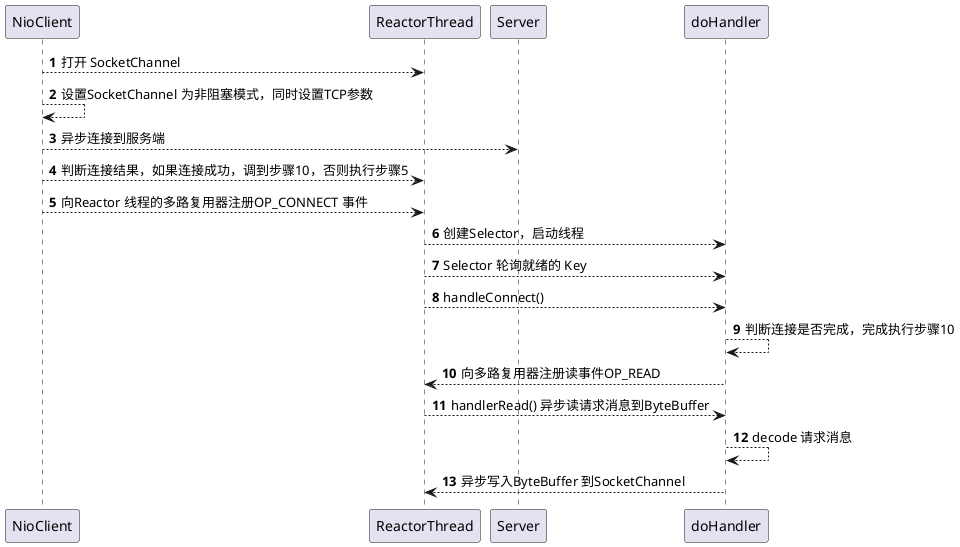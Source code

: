 @startuml
autonumber

NioClient --> ReactorThread: 打开 SocketChannel
NioClient --> NioClient: 设置SocketChannel 为非阻塞模式，同时设置TCP参数
NioClient --> Server: 异步连接到服务端
NioClient --> ReactorThread: 判断连接结果，如果连接成功，调到步骤10，否则执行步骤5
NioClient --> ReactorThread: 向Reactor 线程的多路复用器注册OP_CONNECT 事件
ReactorThread --> doHandler: 创建Selector，启动线程
ReactorThread --> doHandler: Selector 轮询就绪的 Key
ReactorThread --> doHandler: handleConnect()
doHandler --> doHandler: 判断连接是否完成，完成执行步骤10
doHandler --> ReactorThread: 向多路复用器注册读事件OP_READ
ReactorThread --> doHandler: handlerRead() 异步读请求消息到ByteBuffer
doHandler --> doHandler: decode 请求消息
doHandler --> ReactorThread: 异步写入ByteBuffer 到SocketChannel
@enduml